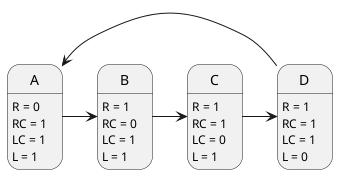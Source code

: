 @startuml simple_state_machine

A -> B
B -> C
C -> D
D -> A

A: R = 0\nRC = 1\nLC = 1\nL = 1
B: R = 1\nRC = 0\nLC = 1\nL = 1
C: R = 1\nRC = 1\nLC = 0\nL = 1
D: R = 1\nRC = 1\nLC = 1\nL = 0
@enduml